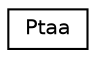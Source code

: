 digraph "Graphical Class Hierarchy"
{
 // LATEX_PDF_SIZE
  edge [fontname="Helvetica",fontsize="10",labelfontname="Helvetica",labelfontsize="10"];
  node [fontname="Helvetica",fontsize="10",shape=record];
  rankdir="LR";
  Node0 [label="Ptaa",height=0.2,width=0.4,color="black", fillcolor="white", style="filled",URL="$struct_ptaa.html",tooltip=" "];
}
